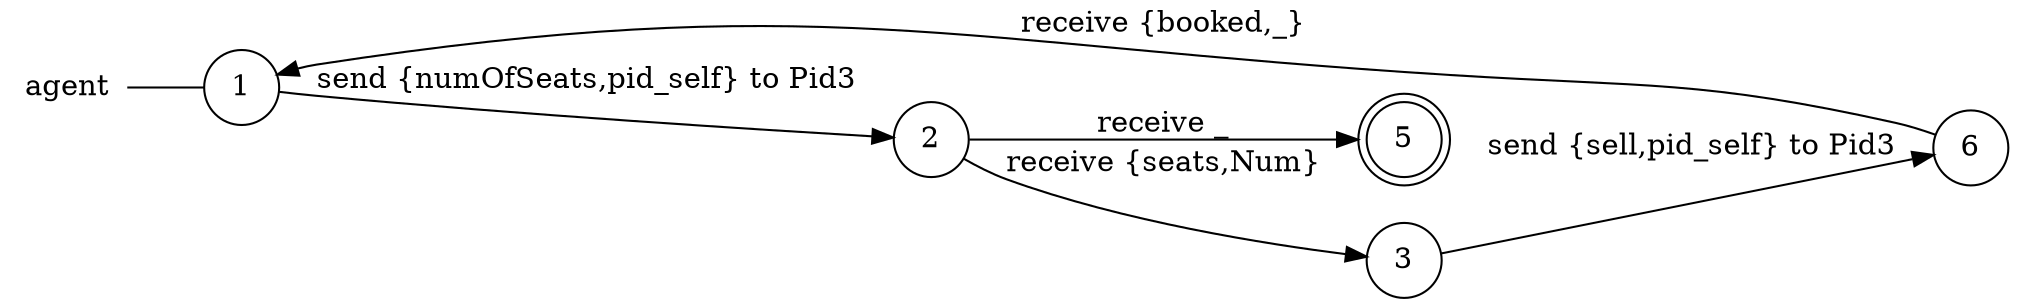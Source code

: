 digraph agent {
	rankdir="LR";
	n_0 [label="agent", shape="plaintext"];
	n_1 [id="5", shape=doublecircle, label="5"];
	n_2 [id="6", shape=circle, label="6"];
	n_3 [id="1", shape=circle, label="1"];
	n_0 -> n_3 [arrowhead=none];
	n_4 [id="2", shape=circle, label="2"];
	n_5 [id="3", shape=circle, label="3"];

	n_4 -> n_5 [id="[$e|3]", label="receive {seats,Num}"];
	n_2 -> n_3 [id="[$e|6]", label="receive {booked,_}"];
	n_3 -> n_4 [id="[$e|5]", label="send {numOfSeats,pid_self} to Pid3"];
	n_4 -> n_1 [id="[$e|0]", label="receive _"];
	n_5 -> n_2 [id="[$e|4]", label="send {sell,pid_self} to Pid3"];
}
